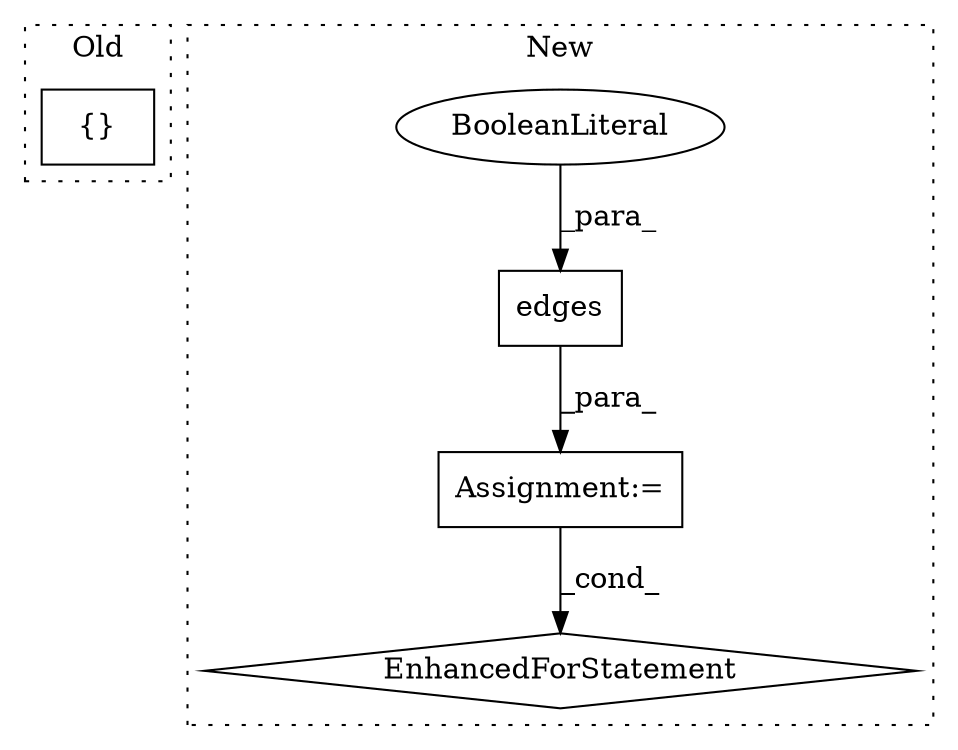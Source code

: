 digraph G {
subgraph cluster0 {
1 [label="{}" a="4" s="1294,1403" l="6,2" shape="box"];
label = "Old";
style="dotted";
}
subgraph cluster1 {
2 [label="edges" a="32" s="4415,4430" l="6,1" shape="box"];
3 [label="EnhancedForStatement" a="70" s="4315,4431" l="85,2" shape="diamond"];
4 [label="BooleanLiteral" a="9" s="4426" l="4" shape="ellipse"];
5 [label="Assignment:=" a="7" s="4315,4431" l="85,2" shape="box"];
label = "New";
style="dotted";
}
2 -> 5 [label="_para_"];
4 -> 2 [label="_para_"];
5 -> 3 [label="_cond_"];
}